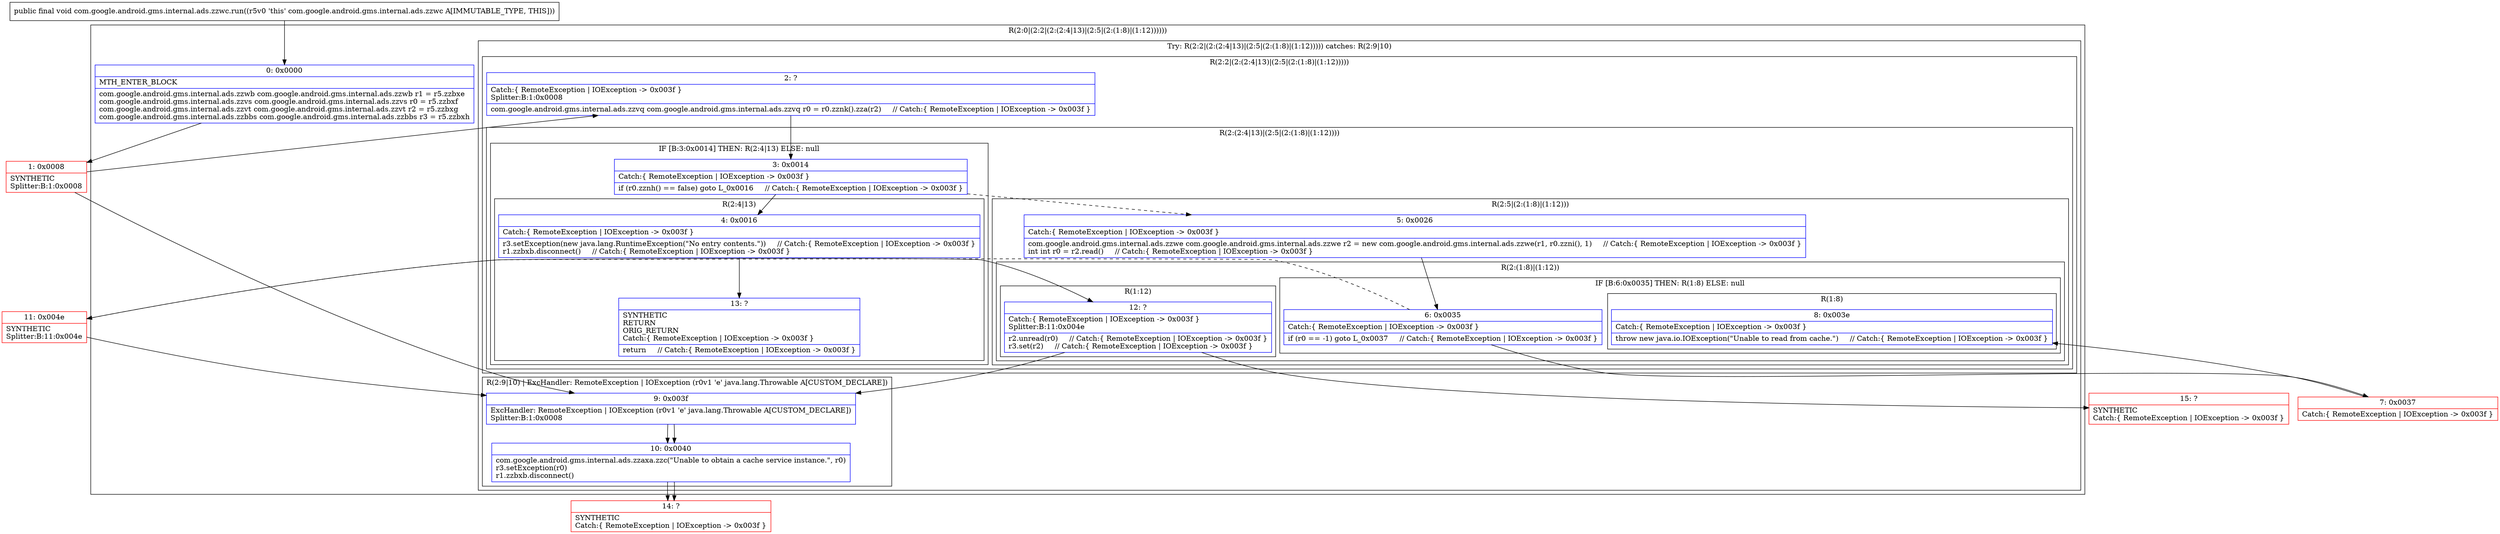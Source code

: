 digraph "CFG forcom.google.android.gms.internal.ads.zzwc.run()V" {
subgraph cluster_Region_1538463475 {
label = "R(2:0|(2:2|(2:(2:4|13)|(2:5|(2:(1:8)|(1:12))))))";
node [shape=record,color=blue];
Node_0 [shape=record,label="{0\:\ 0x0000|MTH_ENTER_BLOCK\l|com.google.android.gms.internal.ads.zzwb com.google.android.gms.internal.ads.zzwb r1 = r5.zzbxe\lcom.google.android.gms.internal.ads.zzvs com.google.android.gms.internal.ads.zzvs r0 = r5.zzbxf\lcom.google.android.gms.internal.ads.zzvt com.google.android.gms.internal.ads.zzvt r2 = r5.zzbxg\lcom.google.android.gms.internal.ads.zzbbs com.google.android.gms.internal.ads.zzbbs r3 = r5.zzbxh\l}"];
subgraph cluster_TryCatchRegion_1432961505 {
label = "Try: R(2:2|(2:(2:4|13)|(2:5|(2:(1:8)|(1:12))))) catches: R(2:9|10)";
node [shape=record,color=blue];
subgraph cluster_Region_1639781211 {
label = "R(2:2|(2:(2:4|13)|(2:5|(2:(1:8)|(1:12)))))";
node [shape=record,color=blue];
Node_2 [shape=record,label="{2\:\ ?|Catch:\{ RemoteException \| IOException \-\> 0x003f \}\lSplitter:B:1:0x0008\l|com.google.android.gms.internal.ads.zzvq com.google.android.gms.internal.ads.zzvq r0 = r0.zznk().zza(r2)     \/\/ Catch:\{ RemoteException \| IOException \-\> 0x003f \}\l}"];
subgraph cluster_Region_1350766625 {
label = "R(2:(2:4|13)|(2:5|(2:(1:8)|(1:12))))";
node [shape=record,color=blue];
subgraph cluster_IfRegion_1846373449 {
label = "IF [B:3:0x0014] THEN: R(2:4|13) ELSE: null";
node [shape=record,color=blue];
Node_3 [shape=record,label="{3\:\ 0x0014|Catch:\{ RemoteException \| IOException \-\> 0x003f \}\l|if (r0.zznh() == false) goto L_0x0016     \/\/ Catch:\{ RemoteException \| IOException \-\> 0x003f \}\l}"];
subgraph cluster_Region_1400322349 {
label = "R(2:4|13)";
node [shape=record,color=blue];
Node_4 [shape=record,label="{4\:\ 0x0016|Catch:\{ RemoteException \| IOException \-\> 0x003f \}\l|r3.setException(new java.lang.RuntimeException(\"No entry contents.\"))     \/\/ Catch:\{ RemoteException \| IOException \-\> 0x003f \}\lr1.zzbxb.disconnect()     \/\/ Catch:\{ RemoteException \| IOException \-\> 0x003f \}\l}"];
Node_13 [shape=record,label="{13\:\ ?|SYNTHETIC\lRETURN\lORIG_RETURN\lCatch:\{ RemoteException \| IOException \-\> 0x003f \}\l|return     \/\/ Catch:\{ RemoteException \| IOException \-\> 0x003f \}\l}"];
}
}
subgraph cluster_Region_1742752808 {
label = "R(2:5|(2:(1:8)|(1:12)))";
node [shape=record,color=blue];
Node_5 [shape=record,label="{5\:\ 0x0026|Catch:\{ RemoteException \| IOException \-\> 0x003f \}\l|com.google.android.gms.internal.ads.zzwe com.google.android.gms.internal.ads.zzwe r2 = new com.google.android.gms.internal.ads.zzwe(r1, r0.zzni(), 1)     \/\/ Catch:\{ RemoteException \| IOException \-\> 0x003f \}\lint int r0 = r2.read()     \/\/ Catch:\{ RemoteException \| IOException \-\> 0x003f \}\l}"];
subgraph cluster_Region_487447696 {
label = "R(2:(1:8)|(1:12))";
node [shape=record,color=blue];
subgraph cluster_IfRegion_409642276 {
label = "IF [B:6:0x0035] THEN: R(1:8) ELSE: null";
node [shape=record,color=blue];
Node_6 [shape=record,label="{6\:\ 0x0035|Catch:\{ RemoteException \| IOException \-\> 0x003f \}\l|if (r0 == \-1) goto L_0x0037     \/\/ Catch:\{ RemoteException \| IOException \-\> 0x003f \}\l}"];
subgraph cluster_Region_774851610 {
label = "R(1:8)";
node [shape=record,color=blue];
Node_8 [shape=record,label="{8\:\ 0x003e|Catch:\{ RemoteException \| IOException \-\> 0x003f \}\l|throw new java.io.IOException(\"Unable to read from cache.\")     \/\/ Catch:\{ RemoteException \| IOException \-\> 0x003f \}\l}"];
}
}
subgraph cluster_Region_199880720 {
label = "R(1:12)";
node [shape=record,color=blue];
Node_12 [shape=record,label="{12\:\ ?|Catch:\{ RemoteException \| IOException \-\> 0x003f \}\lSplitter:B:11:0x004e\l|r2.unread(r0)     \/\/ Catch:\{ RemoteException \| IOException \-\> 0x003f \}\lr3.set(r2)     \/\/ Catch:\{ RemoteException \| IOException \-\> 0x003f \}\l}"];
}
}
}
}
}
subgraph cluster_Region_578456937 {
label = "R(2:9|10) | ExcHandler: RemoteException \| IOException (r0v1 'e' java.lang.Throwable A[CUSTOM_DECLARE])\l";
node [shape=record,color=blue];
Node_9 [shape=record,label="{9\:\ 0x003f|ExcHandler: RemoteException \| IOException (r0v1 'e' java.lang.Throwable A[CUSTOM_DECLARE])\lSplitter:B:1:0x0008\l}"];
Node_10 [shape=record,label="{10\:\ 0x0040|com.google.android.gms.internal.ads.zzaxa.zzc(\"Unable to obtain a cache service instance.\", r0)\lr3.setException(r0)\lr1.zzbxb.disconnect()\l}"];
}
}
}
subgraph cluster_Region_578456937 {
label = "R(2:9|10) | ExcHandler: RemoteException \| IOException (r0v1 'e' java.lang.Throwable A[CUSTOM_DECLARE])\l";
node [shape=record,color=blue];
Node_9 [shape=record,label="{9\:\ 0x003f|ExcHandler: RemoteException \| IOException (r0v1 'e' java.lang.Throwable A[CUSTOM_DECLARE])\lSplitter:B:1:0x0008\l}"];
Node_10 [shape=record,label="{10\:\ 0x0040|com.google.android.gms.internal.ads.zzaxa.zzc(\"Unable to obtain a cache service instance.\", r0)\lr3.setException(r0)\lr1.zzbxb.disconnect()\l}"];
}
Node_1 [shape=record,color=red,label="{1\:\ 0x0008|SYNTHETIC\lSplitter:B:1:0x0008\l}"];
Node_7 [shape=record,color=red,label="{7\:\ 0x0037|Catch:\{ RemoteException \| IOException \-\> 0x003f \}\l}"];
Node_11 [shape=record,color=red,label="{11\:\ 0x004e|SYNTHETIC\lSplitter:B:11:0x004e\l}"];
Node_14 [shape=record,color=red,label="{14\:\ ?|SYNTHETIC\lCatch:\{ RemoteException \| IOException \-\> 0x003f \}\l}"];
Node_15 [shape=record,color=red,label="{15\:\ ?|SYNTHETIC\lCatch:\{ RemoteException \| IOException \-\> 0x003f \}\l}"];
MethodNode[shape=record,label="{public final void com.google.android.gms.internal.ads.zzwc.run((r5v0 'this' com.google.android.gms.internal.ads.zzwc A[IMMUTABLE_TYPE, THIS])) }"];
MethodNode -> Node_0;
Node_0 -> Node_1;
Node_2 -> Node_3;
Node_3 -> Node_4;
Node_3 -> Node_5[style=dashed];
Node_4 -> Node_13;
Node_5 -> Node_6;
Node_6 -> Node_7;
Node_6 -> Node_11[style=dashed];
Node_12 -> Node_9;
Node_12 -> Node_15;
Node_9 -> Node_10;
Node_10 -> Node_14;
Node_9 -> Node_10;
Node_10 -> Node_14;
Node_1 -> Node_2;
Node_1 -> Node_9;
Node_7 -> Node_8;
Node_11 -> Node_12;
Node_11 -> Node_9;
}

